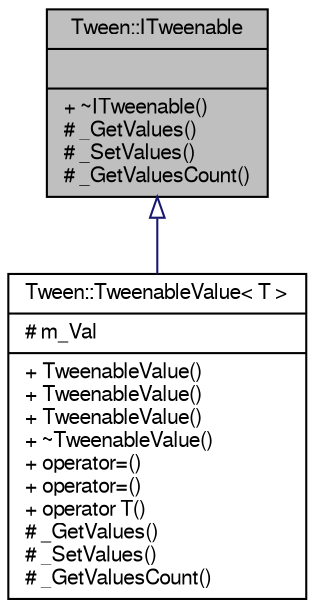 digraph "Tween::ITweenable"
{
  bgcolor="transparent";
  edge [fontname="FreeSans",fontsize="10",labelfontname="FreeSans",labelfontsize="10"];
  node [fontname="FreeSans",fontsize="10",shape=record];
  Node1 [label="{Tween::ITweenable\n||+ ~ITweenable()\l# _GetValues()\l# _SetValues()\l# _GetValuesCount()\l}",height=0.2,width=0.4,color="black", fillcolor="grey75", style="filled" fontcolor="black"];
  Node1 -> Node2 [dir="back",color="midnightblue",fontsize="10",style="solid",arrowtail="onormal",fontname="FreeSans"];
  Node2 [label="{Tween::TweenableValue\< T \>\n|# m_Val\l|+ TweenableValue()\l+ TweenableValue()\l+ TweenableValue()\l+ ~TweenableValue()\l+ operator=()\l+ operator=()\l+ operator T()\l# _GetValues()\l# _SetValues()\l# _GetValuesCount()\l}",height=0.2,width=0.4,color="black",URL="$classTween_1_1TweenableValue.html"];
}
